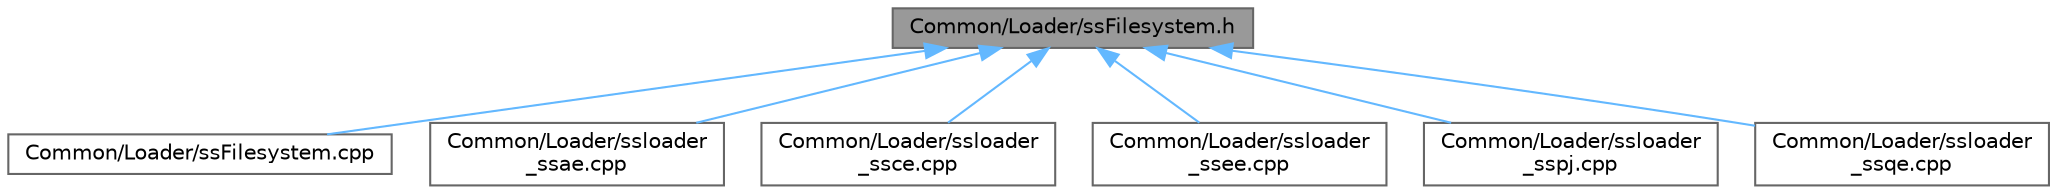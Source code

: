 digraph "Common/Loader/ssFilesystem.h"
{
 // LATEX_PDF_SIZE
  bgcolor="transparent";
  edge [fontname=Helvetica,fontsize=10,labelfontname=Helvetica,labelfontsize=10];
  node [fontname=Helvetica,fontsize=10,shape=box,height=0.2,width=0.4];
  Node1 [id="Node000001",label="Common/Loader/ssFilesystem.h",height=0.2,width=0.4,color="gray40", fillcolor="grey60", style="filled", fontcolor="black",tooltip=" "];
  Node1 -> Node2 [id="edge1_Node000001_Node000002",dir="back",color="steelblue1",style="solid",tooltip=" "];
  Node2 [id="Node000002",label="Common/Loader/ssFilesystem.cpp",height=0.2,width=0.4,color="grey40", fillcolor="white", style="filled",URL="$ss_filesystem_8cpp.html",tooltip=" "];
  Node1 -> Node3 [id="edge2_Node000001_Node000003",dir="back",color="steelblue1",style="solid",tooltip=" "];
  Node3 [id="Node000003",label="Common/Loader/ssloader\l_ssae.cpp",height=0.2,width=0.4,color="grey40", fillcolor="white", style="filled",URL="$ssloader__ssae_8cpp.html",tooltip=" "];
  Node1 -> Node4 [id="edge3_Node000001_Node000004",dir="back",color="steelblue1",style="solid",tooltip=" "];
  Node4 [id="Node000004",label="Common/Loader/ssloader\l_ssce.cpp",height=0.2,width=0.4,color="grey40", fillcolor="white", style="filled",URL="$ssloader__ssce_8cpp.html",tooltip=" "];
  Node1 -> Node5 [id="edge4_Node000001_Node000005",dir="back",color="steelblue1",style="solid",tooltip=" "];
  Node5 [id="Node000005",label="Common/Loader/ssloader\l_ssee.cpp",height=0.2,width=0.4,color="grey40", fillcolor="white", style="filled",URL="$ssloader__ssee_8cpp.html",tooltip=" "];
  Node1 -> Node6 [id="edge5_Node000001_Node000006",dir="back",color="steelblue1",style="solid",tooltip=" "];
  Node6 [id="Node000006",label="Common/Loader/ssloader\l_sspj.cpp",height=0.2,width=0.4,color="grey40", fillcolor="white", style="filled",URL="$ssloader__sspj_8cpp.html",tooltip=" "];
  Node1 -> Node7 [id="edge6_Node000001_Node000007",dir="back",color="steelblue1",style="solid",tooltip=" "];
  Node7 [id="Node000007",label="Common/Loader/ssloader\l_ssqe.cpp",height=0.2,width=0.4,color="grey40", fillcolor="white", style="filled",URL="$ssloader__ssqe_8cpp.html",tooltip=" "];
}
